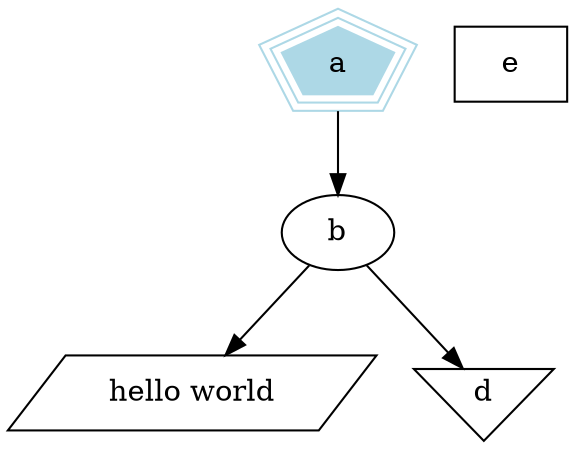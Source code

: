 digraph G {
 a -> b -> c;
 b -> d;
 a [shape=polygon, sides=5, peripheries=3, color=lightblue, style=filled];
 c [shape=polygon, sides=4, skew=0.4, label="hello world"];
 d [shape=invtriangle];
 e [shape=polygon, sides=4, distrotion=0.7];
}
